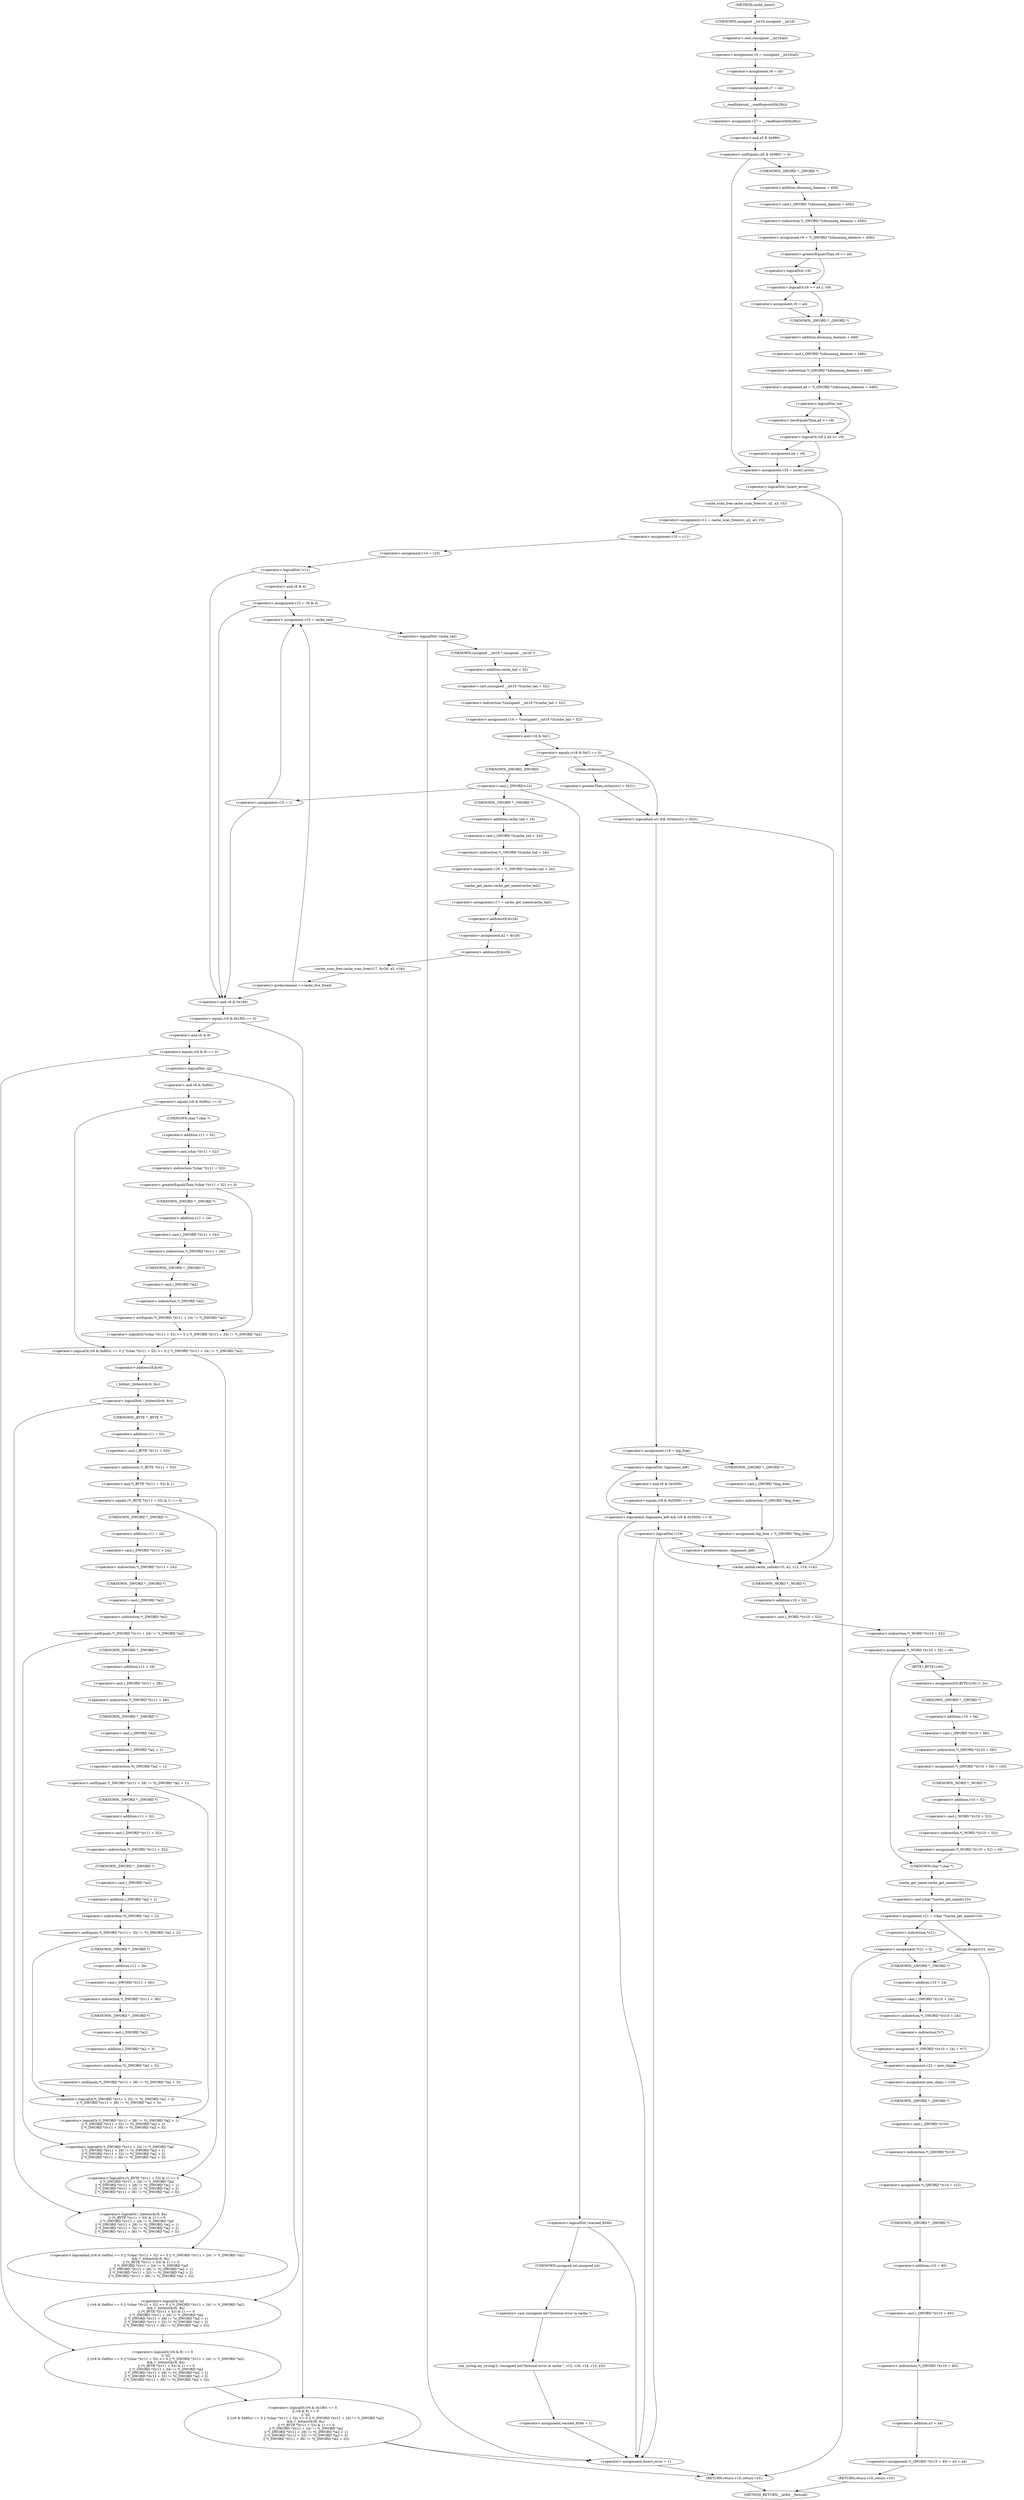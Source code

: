 digraph cache_insert {  
"1000148" [label = "(<operator>.assignment,v5 = (unsigned __int16)a5)" ]
"1000150" [label = "(<operator>.cast,(unsigned __int16)a5)" ]
"1000151" [label = "(UNKNOWN,unsigned __int16,unsigned __int16)" ]
"1000153" [label = "(<operator>.assignment,v6 = a5)" ]
"1000156" [label = "(<operator>.assignment,v7 = a2)" ]
"1000159" [label = "(<operator>.assignment,v27 = __readfsqword(0x28u))" ]
"1000161" [label = "(__readfsqword,__readfsqword(0x28u))" ]
"1000164" [label = "(<operator>.notEquals,(a5 & 0x980) != 0)" ]
"1000165" [label = "(<operator>.and,a5 & 0x980)" ]
"1000170" [label = "(<operator>.assignment,v9 = *(_QWORD *)(dnsmasq_daemon + 456))" ]
"1000172" [label = "(<operator>.indirection,*(_QWORD *)(dnsmasq_daemon + 456))" ]
"1000173" [label = "(<operator>.cast,(_QWORD *)(dnsmasq_daemon + 456))" ]
"1000174" [label = "(UNKNOWN,_QWORD *,_QWORD *)" ]
"1000175" [label = "(<operator>.addition,dnsmasq_daemon + 456)" ]
"1000179" [label = "(<operator>.logicalOr,v9 >= a4 || !v9)" ]
"1000180" [label = "(<operator>.greaterEqualsThan,v9 >= a4)" ]
"1000183" [label = "(<operator>.logicalNot,!v9)" ]
"1000185" [label = "(<operator>.assignment,v9 = a4)" ]
"1000188" [label = "(<operator>.assignment,a4 = *(_QWORD *)(dnsmasq_daemon + 448))" ]
"1000190" [label = "(<operator>.indirection,*(_QWORD *)(dnsmasq_daemon + 448))" ]
"1000191" [label = "(<operator>.cast,(_QWORD *)(dnsmasq_daemon + 448))" ]
"1000192" [label = "(UNKNOWN,_QWORD *,_QWORD *)" ]
"1000193" [label = "(<operator>.addition,dnsmasq_daemon + 448)" ]
"1000197" [label = "(<operator>.logicalOr,!a4 || a4 <= v9)" ]
"1000198" [label = "(<operator>.logicalNot,!a4)" ]
"1000200" [label = "(<operator>.lessEqualsThan,a4 <= v9)" ]
"1000203" [label = "(<operator>.assignment,a4 = v9)" ]
"1000207" [label = "(<operator>.assignment,v25 = insert_error)" ]
"1000211" [label = "(<operator>.logicalNot,!insert_error)" ]
"1000214" [label = "(<operator>.assignment,v11 = cache_scan_free(src, a2, a3, v5))" ]
"1000216" [label = "(cache_scan_free,cache_scan_free(src, a2, a3, v5))" ]
"1000221" [label = "(<operator>.assignment,v10 = v11)" ]
"1000224" [label = "(<operator>.assignment,v14 = v25)" ]
"1000228" [label = "(<operator>.logicalNot,!v11)" ]
"1000231" [label = "(<operator>.assignment,v15 = v6 & 4)" ]
"1000233" [label = "(<operator>.and,v6 & 4)" ]
"1000239" [label = "(<operator>.assignment,v10 = cache_tail)" ]
"1000243" [label = "(<operator>.logicalNot,!cache_tail)" ]
"1000246" [label = "(<operator>.assignment,v16 = *(unsigned __int16 *)(cache_tail + 52))" ]
"1000248" [label = "(<operator>.indirection,*(unsigned __int16 *)(cache_tail + 52))" ]
"1000249" [label = "(<operator>.cast,(unsigned __int16 *)(cache_tail + 52))" ]
"1000250" [label = "(UNKNOWN,unsigned __int16 *,unsigned __int16 *)" ]
"1000251" [label = "(<operator>.addition,cache_tail + 52)" ]
"1000255" [label = "(<operator>.equals,(v16 & 0xC) == 0)" ]
"1000256" [label = "(<operator>.and,v16 & 0xC)" ]
"1000262" [label = "(<operator>.logicalAnd,src && strlen(src) > 0x31)" ]
"1000264" [label = "(<operator>.greaterThan,strlen(src) > 0x31)" ]
"1000265" [label = "(strlen,strlen(src))" ]
"1000269" [label = "(<operator>.assignment,v19 = big_free)" ]
"1000275" [label = "(<operator>.assignment,big_free = *(_QWORD *)big_free)" ]
"1000277" [label = "(<operator>.indirection,*(_QWORD *)big_free)" ]
"1000278" [label = "(<operator>.cast,(_QWORD *)big_free)" ]
"1000279" [label = "(UNKNOWN,_QWORD *,_QWORD *)" ]
"1000284" [label = "(<operator>.logicalAnd,!bignames_left && (v6 & 0x5000) == 0)" ]
"1000285" [label = "(<operator>.logicalNot,!bignames_left)" ]
"1000287" [label = "(<operator>.equals,(v6 & 0x5000) == 0)" ]
"1000288" [label = "(<operator>.and,v6 & 0x5000)" ]
"1000294" [label = "(<operator>.logicalNot,!v19)" ]
"1000299" [label = "(<operator>.preDecrement,--bignames_left)" ]
"1000304" [label = "(cache_unlink,cache_unlink(v10, a2, v12, v19, v14))" ]
"1000310" [label = "(<operator>.assignment,*(_WORD *)(v10 + 52) = v6)" ]
"1000311" [label = "(<operator>.indirection,*(_WORD *)(v10 + 52))" ]
"1000312" [label = "(<operator>.cast,(_WORD *)(v10 + 52))" ]
"1000313" [label = "(UNKNOWN,_WORD *,_WORD *)" ]
"1000314" [label = "(<operator>.addition,v10 + 52)" ]
"1000321" [label = "(<operators>.assignmentOr,BYTE1(v6) |= 2u)" ]
"1000322" [label = "(BYTE1,BYTE1(v6))" ]
"1000325" [label = "(<operator>.assignment,*(_QWORD *)(v10 + 56) = v20)" ]
"1000326" [label = "(<operator>.indirection,*(_QWORD *)(v10 + 56))" ]
"1000327" [label = "(<operator>.cast,(_QWORD *)(v10 + 56))" ]
"1000328" [label = "(UNKNOWN,_QWORD *,_QWORD *)" ]
"1000329" [label = "(<operator>.addition,v10 + 56)" ]
"1000333" [label = "(<operator>.assignment,*(_WORD *)(v10 + 52) = v6)" ]
"1000334" [label = "(<operator>.indirection,*(_WORD *)(v10 + 52))" ]
"1000335" [label = "(<operator>.cast,(_WORD *)(v10 + 52))" ]
"1000336" [label = "(UNKNOWN,_WORD *,_WORD *)" ]
"1000337" [label = "(<operator>.addition,v10 + 52)" ]
"1000341" [label = "(<operator>.assignment,v21 = (char *)cache_get_name(v10))" ]
"1000343" [label = "(<operator>.cast,(char *)cache_get_name(v10))" ]
"1000344" [label = "(UNKNOWN,char *,char *)" ]
"1000345" [label = "(cache_get_name,cache_get_name(v10))" ]
"1000349" [label = "(strcpy,strcpy(v21, src))" ]
"1000353" [label = "(<operator>.assignment,*v21 = 0)" ]
"1000354" [label = "(<operator>.indirection,*v21)" ]
"1000359" [label = "(<operator>.assignment,*(_OWORD *)(v10 + 24) = *v7)" ]
"1000360" [label = "(<operator>.indirection,*(_OWORD *)(v10 + 24))" ]
"1000361" [label = "(<operator>.cast,(_OWORD *)(v10 + 24))" ]
"1000362" [label = "(UNKNOWN,_OWORD *,_OWORD *)" ]
"1000363" [label = "(<operator>.addition,v10 + 24)" ]
"1000366" [label = "(<operator>.indirection,*v7)" ]
"1000368" [label = "(<operator>.assignment,v22 = new_chain)" ]
"1000371" [label = "(<operator>.assignment,new_chain = v10)" ]
"1000374" [label = "(<operator>.assignment,*(_QWORD *)v10 = v22)" ]
"1000375" [label = "(<operator>.indirection,*(_QWORD *)v10)" ]
"1000376" [label = "(<operator>.cast,(_QWORD *)v10)" ]
"1000377" [label = "(UNKNOWN,_QWORD *,_QWORD *)" ]
"1000380" [label = "(<operator>.assignment,*(_QWORD *)(v10 + 40) = a3 + a4)" ]
"1000381" [label = "(<operator>.indirection,*(_QWORD *)(v10 + 40))" ]
"1000382" [label = "(<operator>.cast,(_QWORD *)(v10 + 40))" ]
"1000383" [label = "(UNKNOWN,_QWORD *,_QWORD *)" ]
"1000384" [label = "(<operator>.addition,v10 + 40)" ]
"1000387" [label = "(<operator>.addition,a3 + a4)" ]
"1000390" [label = "(RETURN,return v10;,return v10;)" ]
"1000393" [label = "(<operator>.cast,(_DWORD)v14)" ]
"1000394" [label = "(UNKNOWN,_DWORD,_DWORD)" ]
"1000398" [label = "(<operator>.logicalNot,!warned_8546)" ]
"1000401" [label = "(my_syslog,my_syslog(3, (unsigned int)\"Internal error in cache.\", v12, v16, v14, v13, a3))" ]
"1000403" [label = "(<operator>.cast,(unsigned int)\"Internal error in cache.\")" ]
"1000404" [label = "(UNKNOWN,unsigned int,unsigned int)" ]
"1000411" [label = "(<operator>.assignment,warned_8546 = 1)" ]
"1000418" [label = "(<operator>.assignment,v26 = *(_OWORD *)(cache_tail + 24))" ]
"1000420" [label = "(<operator>.indirection,*(_OWORD *)(cache_tail + 24))" ]
"1000421" [label = "(<operator>.cast,(_OWORD *)(cache_tail + 24))" ]
"1000422" [label = "(UNKNOWN,_OWORD *,_OWORD *)" ]
"1000423" [label = "(<operator>.addition,cache_tail + 24)" ]
"1000426" [label = "(<operator>.assignment,v17 = cache_get_name(cache_tail))" ]
"1000428" [label = "(cache_get_name,cache_get_name(cache_tail))" ]
"1000430" [label = "(<operator>.assignment,a2 = &v26)" ]
"1000432" [label = "(<operator>.addressOf,&v26)" ]
"1000434" [label = "(cache_scan_free,cache_scan_free(v17, &v26, a3, v18))" ]
"1000436" [label = "(<operator>.addressOf,&v26)" ]
"1000440" [label = "(<operator>.preIncrement,++cache_live_freed)" ]
"1000447" [label = "(<operator>.assignment,v15 = 1)" ]
"1000451" [label = "(<operator>.logicalOr,(v6 & 0x180) == 0\n      || (v6 & 8) == 0\n      || !a2\n      || ((v6 & 0x80u) == 0 || *(char *)(v11 + 52) >= 0 || *(_DWORD *)(v11 + 24) != *(_DWORD *)a2)\n      && (!_bittest(&v6, 8u)\n       || (*(_BYTE *)(v11 + 53) & 1) == 0\n       || *(_DWORD *)(v11 + 24) != *(_DWORD *)a2\n       || *(_DWORD *)(v11 + 28) != *((_DWORD *)a2 + 1)\n       || *(_DWORD *)(v11 + 32) != *((_DWORD *)a2 + 2)\n       || *(_DWORD *)(v11 + 36) != *((_DWORD *)a2 + 3)))" ]
"1000452" [label = "(<operator>.equals,(v6 & 0x180) == 0)" ]
"1000453" [label = "(<operator>.and,v6 & 0x180)" ]
"1000457" [label = "(<operator>.logicalOr,(v6 & 8) == 0\n      || !a2\n      || ((v6 & 0x80u) == 0 || *(char *)(v11 + 52) >= 0 || *(_DWORD *)(v11 + 24) != *(_DWORD *)a2)\n      && (!_bittest(&v6, 8u)\n       || (*(_BYTE *)(v11 + 53) & 1) == 0\n       || *(_DWORD *)(v11 + 24) != *(_DWORD *)a2\n       || *(_DWORD *)(v11 + 28) != *((_DWORD *)a2 + 1)\n       || *(_DWORD *)(v11 + 32) != *((_DWORD *)a2 + 2)\n       || *(_DWORD *)(v11 + 36) != *((_DWORD *)a2 + 3)))" ]
"1000458" [label = "(<operator>.equals,(v6 & 8) == 0)" ]
"1000459" [label = "(<operator>.and,v6 & 8)" ]
"1000463" [label = "(<operator>.logicalOr,!a2\n      || ((v6 & 0x80u) == 0 || *(char *)(v11 + 52) >= 0 || *(_DWORD *)(v11 + 24) != *(_DWORD *)a2)\n      && (!_bittest(&v6, 8u)\n       || (*(_BYTE *)(v11 + 53) & 1) == 0\n       || *(_DWORD *)(v11 + 24) != *(_DWORD *)a2\n       || *(_DWORD *)(v11 + 28) != *((_DWORD *)a2 + 1)\n       || *(_DWORD *)(v11 + 32) != *((_DWORD *)a2 + 2)\n       || *(_DWORD *)(v11 + 36) != *((_DWORD *)a2 + 3)))" ]
"1000464" [label = "(<operator>.logicalNot,!a2)" ]
"1000466" [label = "(<operator>.logicalAnd,((v6 & 0x80u) == 0 || *(char *)(v11 + 52) >= 0 || *(_DWORD *)(v11 + 24) != *(_DWORD *)a2)\n      && (!_bittest(&v6, 8u)\n       || (*(_BYTE *)(v11 + 53) & 1) == 0\n       || *(_DWORD *)(v11 + 24) != *(_DWORD *)a2\n       || *(_DWORD *)(v11 + 28) != *((_DWORD *)a2 + 1)\n       || *(_DWORD *)(v11 + 32) != *((_DWORD *)a2 + 2)\n       || *(_DWORD *)(v11 + 36) != *((_DWORD *)a2 + 3)))" ]
"1000467" [label = "(<operator>.logicalOr,(v6 & 0x80u) == 0 || *(char *)(v11 + 52) >= 0 || *(_DWORD *)(v11 + 24) != *(_DWORD *)a2)" ]
"1000468" [label = "(<operator>.equals,(v6 & 0x80u) == 0)" ]
"1000469" [label = "(<operator>.and,v6 & 0x80u)" ]
"1000473" [label = "(<operator>.logicalOr,*(char *)(v11 + 52) >= 0 || *(_DWORD *)(v11 + 24) != *(_DWORD *)a2)" ]
"1000474" [label = "(<operator>.greaterEqualsThan,*(char *)(v11 + 52) >= 0)" ]
"1000475" [label = "(<operator>.indirection,*(char *)(v11 + 52))" ]
"1000476" [label = "(<operator>.cast,(char *)(v11 + 52))" ]
"1000477" [label = "(UNKNOWN,char *,char *)" ]
"1000478" [label = "(<operator>.addition,v11 + 52)" ]
"1000482" [label = "(<operator>.notEquals,*(_DWORD *)(v11 + 24) != *(_DWORD *)a2)" ]
"1000483" [label = "(<operator>.indirection,*(_DWORD *)(v11 + 24))" ]
"1000484" [label = "(<operator>.cast,(_DWORD *)(v11 + 24))" ]
"1000485" [label = "(UNKNOWN,_DWORD *,_DWORD *)" ]
"1000486" [label = "(<operator>.addition,v11 + 24)" ]
"1000489" [label = "(<operator>.indirection,*(_DWORD *)a2)" ]
"1000490" [label = "(<operator>.cast,(_DWORD *)a2)" ]
"1000491" [label = "(UNKNOWN,_DWORD *,_DWORD *)" ]
"1000493" [label = "(<operator>.logicalOr,!_bittest(&v6, 8u)\n       || (*(_BYTE *)(v11 + 53) & 1) == 0\n       || *(_DWORD *)(v11 + 24) != *(_DWORD *)a2\n       || *(_DWORD *)(v11 + 28) != *((_DWORD *)a2 + 1)\n       || *(_DWORD *)(v11 + 32) != *((_DWORD *)a2 + 2)\n       || *(_DWORD *)(v11 + 36) != *((_DWORD *)a2 + 3))" ]
"1000494" [label = "(<operator>.logicalNot,!_bittest(&v6, 8u))" ]
"1000495" [label = "(_bittest,_bittest(&v6, 8u))" ]
"1000496" [label = "(<operator>.addressOf,&v6)" ]
"1000499" [label = "(<operator>.logicalOr,(*(_BYTE *)(v11 + 53) & 1) == 0\n       || *(_DWORD *)(v11 + 24) != *(_DWORD *)a2\n       || *(_DWORD *)(v11 + 28) != *((_DWORD *)a2 + 1)\n       || *(_DWORD *)(v11 + 32) != *((_DWORD *)a2 + 2)\n       || *(_DWORD *)(v11 + 36) != *((_DWORD *)a2 + 3))" ]
"1000500" [label = "(<operator>.equals,(*(_BYTE *)(v11 + 53) & 1) == 0)" ]
"1000501" [label = "(<operator>.and,*(_BYTE *)(v11 + 53) & 1)" ]
"1000502" [label = "(<operator>.indirection,*(_BYTE *)(v11 + 53))" ]
"1000503" [label = "(<operator>.cast,(_BYTE *)(v11 + 53))" ]
"1000504" [label = "(UNKNOWN,_BYTE *,_BYTE *)" ]
"1000505" [label = "(<operator>.addition,v11 + 53)" ]
"1000510" [label = "(<operator>.logicalOr,*(_DWORD *)(v11 + 24) != *(_DWORD *)a2\n       || *(_DWORD *)(v11 + 28) != *((_DWORD *)a2 + 1)\n       || *(_DWORD *)(v11 + 32) != *((_DWORD *)a2 + 2)\n       || *(_DWORD *)(v11 + 36) != *((_DWORD *)a2 + 3))" ]
"1000511" [label = "(<operator>.notEquals,*(_DWORD *)(v11 + 24) != *(_DWORD *)a2)" ]
"1000512" [label = "(<operator>.indirection,*(_DWORD *)(v11 + 24))" ]
"1000513" [label = "(<operator>.cast,(_DWORD *)(v11 + 24))" ]
"1000514" [label = "(UNKNOWN,_DWORD *,_DWORD *)" ]
"1000515" [label = "(<operator>.addition,v11 + 24)" ]
"1000518" [label = "(<operator>.indirection,*(_DWORD *)a2)" ]
"1000519" [label = "(<operator>.cast,(_DWORD *)a2)" ]
"1000520" [label = "(UNKNOWN,_DWORD *,_DWORD *)" ]
"1000522" [label = "(<operator>.logicalOr,*(_DWORD *)(v11 + 28) != *((_DWORD *)a2 + 1)\n       || *(_DWORD *)(v11 + 32) != *((_DWORD *)a2 + 2)\n       || *(_DWORD *)(v11 + 36) != *((_DWORD *)a2 + 3))" ]
"1000523" [label = "(<operator>.notEquals,*(_DWORD *)(v11 + 28) != *((_DWORD *)a2 + 1))" ]
"1000524" [label = "(<operator>.indirection,*(_DWORD *)(v11 + 28))" ]
"1000525" [label = "(<operator>.cast,(_DWORD *)(v11 + 28))" ]
"1000526" [label = "(UNKNOWN,_DWORD *,_DWORD *)" ]
"1000527" [label = "(<operator>.addition,v11 + 28)" ]
"1000530" [label = "(<operator>.indirection,*((_DWORD *)a2 + 1))" ]
"1000531" [label = "(<operator>.addition,(_DWORD *)a2 + 1)" ]
"1000532" [label = "(<operator>.cast,(_DWORD *)a2)" ]
"1000533" [label = "(UNKNOWN,_DWORD *,_DWORD *)" ]
"1000536" [label = "(<operator>.logicalOr,*(_DWORD *)(v11 + 32) != *((_DWORD *)a2 + 2)\n       || *(_DWORD *)(v11 + 36) != *((_DWORD *)a2 + 3))" ]
"1000537" [label = "(<operator>.notEquals,*(_DWORD *)(v11 + 32) != *((_DWORD *)a2 + 2))" ]
"1000538" [label = "(<operator>.indirection,*(_DWORD *)(v11 + 32))" ]
"1000539" [label = "(<operator>.cast,(_DWORD *)(v11 + 32))" ]
"1000540" [label = "(UNKNOWN,_DWORD *,_DWORD *)" ]
"1000541" [label = "(<operator>.addition,v11 + 32)" ]
"1000544" [label = "(<operator>.indirection,*((_DWORD *)a2 + 2))" ]
"1000545" [label = "(<operator>.addition,(_DWORD *)a2 + 2)" ]
"1000546" [label = "(<operator>.cast,(_DWORD *)a2)" ]
"1000547" [label = "(UNKNOWN,_DWORD *,_DWORD *)" ]
"1000550" [label = "(<operator>.notEquals,*(_DWORD *)(v11 + 36) != *((_DWORD *)a2 + 3))" ]
"1000551" [label = "(<operator>.indirection,*(_DWORD *)(v11 + 36))" ]
"1000552" [label = "(<operator>.cast,(_DWORD *)(v11 + 36))" ]
"1000553" [label = "(UNKNOWN,_DWORD *,_DWORD *)" ]
"1000554" [label = "(<operator>.addition,v11 + 36)" ]
"1000557" [label = "(<operator>.indirection,*((_DWORD *)a2 + 3))" ]
"1000558" [label = "(<operator>.addition,(_DWORD *)a2 + 3)" ]
"1000559" [label = "(<operator>.cast,(_DWORD *)a2)" ]
"1000560" [label = "(UNKNOWN,_DWORD *,_DWORD *)" ]
"1000565" [label = "(<operator>.assignment,insert_error = 1)" ]
"1000569" [label = "(RETURN,return v10;,return v10;)" ]
"1000121" [label = "(METHOD,cache_insert)" ]
"1000571" [label = "(METHOD_RETURN,__int64 __fastcall)" ]
  "1000148" -> "1000153" 
  "1000150" -> "1000148" 
  "1000151" -> "1000150" 
  "1000153" -> "1000156" 
  "1000156" -> "1000161" 
  "1000159" -> "1000165" 
  "1000161" -> "1000159" 
  "1000164" -> "1000174" 
  "1000164" -> "1000207" 
  "1000165" -> "1000164" 
  "1000170" -> "1000180" 
  "1000172" -> "1000170" 
  "1000173" -> "1000172" 
  "1000174" -> "1000175" 
  "1000175" -> "1000173" 
  "1000179" -> "1000185" 
  "1000179" -> "1000192" 
  "1000180" -> "1000179" 
  "1000180" -> "1000183" 
  "1000183" -> "1000179" 
  "1000185" -> "1000192" 
  "1000188" -> "1000198" 
  "1000190" -> "1000188" 
  "1000191" -> "1000190" 
  "1000192" -> "1000193" 
  "1000193" -> "1000191" 
  "1000197" -> "1000203" 
  "1000197" -> "1000207" 
  "1000198" -> "1000197" 
  "1000198" -> "1000200" 
  "1000200" -> "1000197" 
  "1000203" -> "1000207" 
  "1000207" -> "1000211" 
  "1000211" -> "1000216" 
  "1000211" -> "1000569" 
  "1000214" -> "1000221" 
  "1000216" -> "1000214" 
  "1000221" -> "1000224" 
  "1000224" -> "1000228" 
  "1000228" -> "1000233" 
  "1000228" -> "1000453" 
  "1000231" -> "1000239" 
  "1000231" -> "1000453" 
  "1000233" -> "1000231" 
  "1000239" -> "1000243" 
  "1000243" -> "1000565" 
  "1000243" -> "1000250" 
  "1000246" -> "1000256" 
  "1000248" -> "1000246" 
  "1000249" -> "1000248" 
  "1000250" -> "1000251" 
  "1000251" -> "1000249" 
  "1000255" -> "1000394" 
  "1000255" -> "1000262" 
  "1000255" -> "1000265" 
  "1000256" -> "1000255" 
  "1000262" -> "1000269" 
  "1000262" -> "1000304" 
  "1000264" -> "1000262" 
  "1000265" -> "1000264" 
  "1000269" -> "1000279" 
  "1000269" -> "1000285" 
  "1000275" -> "1000304" 
  "1000277" -> "1000275" 
  "1000278" -> "1000277" 
  "1000279" -> "1000278" 
  "1000284" -> "1000565" 
  "1000284" -> "1000294" 
  "1000285" -> "1000284" 
  "1000285" -> "1000288" 
  "1000287" -> "1000284" 
  "1000288" -> "1000287" 
  "1000294" -> "1000565" 
  "1000294" -> "1000299" 
  "1000294" -> "1000304" 
  "1000299" -> "1000304" 
  "1000304" -> "1000313" 
  "1000310" -> "1000322" 
  "1000310" -> "1000344" 
  "1000311" -> "1000310" 
  "1000312" -> "1000311" 
  "1000313" -> "1000314" 
  "1000314" -> "1000312" 
  "1000321" -> "1000328" 
  "1000322" -> "1000321" 
  "1000325" -> "1000336" 
  "1000326" -> "1000325" 
  "1000327" -> "1000326" 
  "1000328" -> "1000329" 
  "1000329" -> "1000327" 
  "1000333" -> "1000344" 
  "1000334" -> "1000333" 
  "1000335" -> "1000334" 
  "1000336" -> "1000337" 
  "1000337" -> "1000335" 
  "1000341" -> "1000349" 
  "1000341" -> "1000354" 
  "1000343" -> "1000341" 
  "1000344" -> "1000345" 
  "1000345" -> "1000343" 
  "1000349" -> "1000362" 
  "1000349" -> "1000368" 
  "1000353" -> "1000362" 
  "1000353" -> "1000368" 
  "1000354" -> "1000353" 
  "1000359" -> "1000368" 
  "1000360" -> "1000366" 
  "1000361" -> "1000360" 
  "1000362" -> "1000363" 
  "1000363" -> "1000361" 
  "1000366" -> "1000359" 
  "1000368" -> "1000371" 
  "1000371" -> "1000377" 
  "1000374" -> "1000383" 
  "1000375" -> "1000374" 
  "1000376" -> "1000375" 
  "1000377" -> "1000376" 
  "1000380" -> "1000390" 
  "1000381" -> "1000387" 
  "1000382" -> "1000381" 
  "1000383" -> "1000384" 
  "1000384" -> "1000382" 
  "1000387" -> "1000380" 
  "1000390" -> "1000571" 
  "1000393" -> "1000398" 
  "1000393" -> "1000422" 
  "1000393" -> "1000447" 
  "1000394" -> "1000393" 
  "1000398" -> "1000404" 
  "1000398" -> "1000565" 
  "1000401" -> "1000411" 
  "1000403" -> "1000401" 
  "1000404" -> "1000403" 
  "1000411" -> "1000565" 
  "1000418" -> "1000428" 
  "1000420" -> "1000418" 
  "1000421" -> "1000420" 
  "1000422" -> "1000423" 
  "1000423" -> "1000421" 
  "1000426" -> "1000432" 
  "1000428" -> "1000426" 
  "1000430" -> "1000436" 
  "1000432" -> "1000430" 
  "1000434" -> "1000440" 
  "1000436" -> "1000434" 
  "1000440" -> "1000239" 
  "1000440" -> "1000453" 
  "1000447" -> "1000239" 
  "1000447" -> "1000453" 
  "1000451" -> "1000565" 
  "1000451" -> "1000569" 
  "1000452" -> "1000451" 
  "1000452" -> "1000459" 
  "1000453" -> "1000452" 
  "1000457" -> "1000451" 
  "1000458" -> "1000457" 
  "1000458" -> "1000464" 
  "1000459" -> "1000458" 
  "1000463" -> "1000457" 
  "1000464" -> "1000463" 
  "1000464" -> "1000469" 
  "1000466" -> "1000463" 
  "1000467" -> "1000466" 
  "1000467" -> "1000496" 
  "1000468" -> "1000477" 
  "1000468" -> "1000467" 
  "1000469" -> "1000468" 
  "1000473" -> "1000467" 
  "1000474" -> "1000485" 
  "1000474" -> "1000473" 
  "1000475" -> "1000474" 
  "1000476" -> "1000475" 
  "1000477" -> "1000478" 
  "1000478" -> "1000476" 
  "1000482" -> "1000473" 
  "1000483" -> "1000491" 
  "1000484" -> "1000483" 
  "1000485" -> "1000486" 
  "1000486" -> "1000484" 
  "1000489" -> "1000482" 
  "1000490" -> "1000489" 
  "1000491" -> "1000490" 
  "1000493" -> "1000466" 
  "1000494" -> "1000504" 
  "1000494" -> "1000493" 
  "1000495" -> "1000494" 
  "1000496" -> "1000495" 
  "1000499" -> "1000493" 
  "1000500" -> "1000514" 
  "1000500" -> "1000499" 
  "1000501" -> "1000500" 
  "1000502" -> "1000501" 
  "1000503" -> "1000502" 
  "1000504" -> "1000505" 
  "1000505" -> "1000503" 
  "1000510" -> "1000499" 
  "1000511" -> "1000526" 
  "1000511" -> "1000510" 
  "1000512" -> "1000520" 
  "1000513" -> "1000512" 
  "1000514" -> "1000515" 
  "1000515" -> "1000513" 
  "1000518" -> "1000511" 
  "1000519" -> "1000518" 
  "1000520" -> "1000519" 
  "1000522" -> "1000510" 
  "1000523" -> "1000540" 
  "1000523" -> "1000522" 
  "1000524" -> "1000533" 
  "1000525" -> "1000524" 
  "1000526" -> "1000527" 
  "1000527" -> "1000525" 
  "1000530" -> "1000523" 
  "1000531" -> "1000530" 
  "1000532" -> "1000531" 
  "1000533" -> "1000532" 
  "1000536" -> "1000522" 
  "1000537" -> "1000553" 
  "1000537" -> "1000536" 
  "1000538" -> "1000547" 
  "1000539" -> "1000538" 
  "1000540" -> "1000541" 
  "1000541" -> "1000539" 
  "1000544" -> "1000537" 
  "1000545" -> "1000544" 
  "1000546" -> "1000545" 
  "1000547" -> "1000546" 
  "1000550" -> "1000536" 
  "1000551" -> "1000560" 
  "1000552" -> "1000551" 
  "1000553" -> "1000554" 
  "1000554" -> "1000552" 
  "1000557" -> "1000550" 
  "1000558" -> "1000557" 
  "1000559" -> "1000558" 
  "1000560" -> "1000559" 
  "1000565" -> "1000569" 
  "1000569" -> "1000571" 
  "1000121" -> "1000151" 
}
